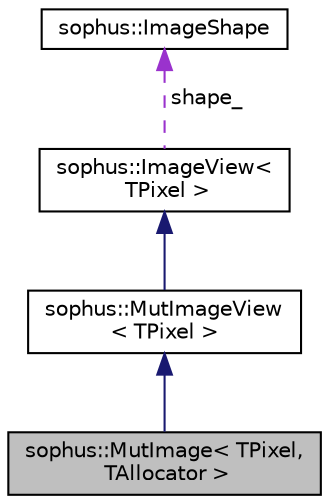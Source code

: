 digraph "sophus::MutImage&lt; TPixel, TAllocator &gt;"
{
 // LATEX_PDF_SIZE
  edge [fontname="Helvetica",fontsize="10",labelfontname="Helvetica",labelfontsize="10"];
  node [fontname="Helvetica",fontsize="10",shape=record];
  Node1 [label="sophus::MutImage\< TPixel,\l TAllocator \>",height=0.2,width=0.4,color="black", fillcolor="grey75", style="filled", fontcolor="black",tooltip="A image with write access to pixels and exclusive ownership. There is no copy constr / copy assignmen..."];
  Node2 -> Node1 [dir="back",color="midnightblue",fontsize="10",style="solid",fontname="Helvetica"];
  Node2 [label="sophus::MutImageView\l\< TPixel \>",height=0.2,width=0.4,color="black", fillcolor="white", style="filled",URL="$classsophus_1_1_mut_image_view.html",tooltip="View of a mutable image, which does not own the data."];
  Node3 -> Node2 [dir="back",color="midnightblue",fontsize="10",style="solid",fontname="Helvetica"];
  Node3 [label="sophus::ImageView\<\l TPixel \>",height=0.2,width=0.4,color="black", fillcolor="white", style="filled",URL="$structsophus_1_1_image_view.html",tooltip="A view of an (immutable) image, which does not own the data."];
  Node4 -> Node3 [dir="back",color="darkorchid3",fontsize="10",style="dashed",label=" shape_" ,fontname="Helvetica"];
  Node4 [label="sophus::ImageShape",height=0.2,width=0.4,color="black", fillcolor="white", style="filled",URL="$classsophus_1_1_image_shape.html",tooltip="Shape of image: width, height and pitch in bytes."];
}
